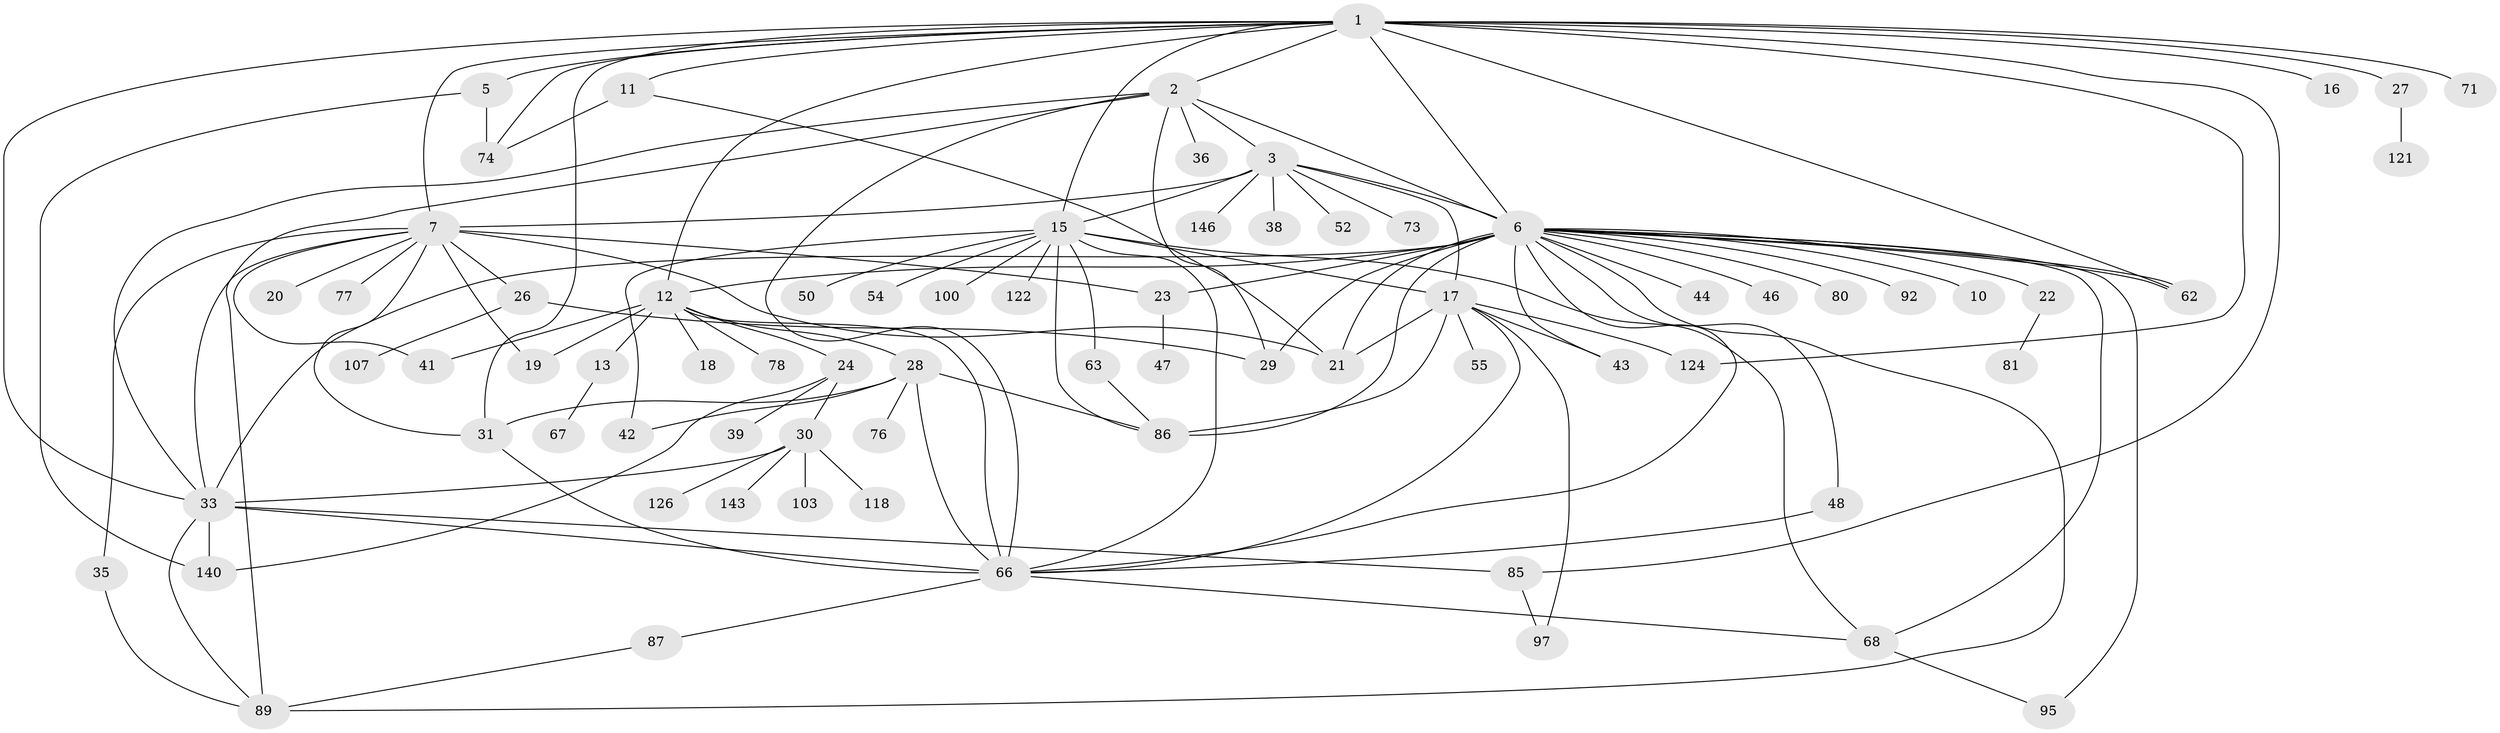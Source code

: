 // original degree distribution, {8: 0.0410958904109589, 10: 0.0136986301369863, 3: 0.1232876712328767, 21: 0.00684931506849315, 4: 0.0410958904109589, 13: 0.0136986301369863, 1: 0.4520547945205479, 11: 0.0136986301369863, 2: 0.21232876712328766, 6: 0.02054794520547945, 9: 0.0136986301369863, 5: 0.0410958904109589, 7: 0.00684931506849315}
// Generated by graph-tools (version 1.1) at 2025/18/03/04/25 18:18:28]
// undirected, 73 vertices, 122 edges
graph export_dot {
graph [start="1"]
  node [color=gray90,style=filled];
  1 [super="+49+4"];
  2;
  3;
  5;
  6 [super="+51+53+8+90+64+137+111+96"];
  7 [super="+9"];
  10;
  11;
  12 [super="+32"];
  13;
  15 [super="+40+45"];
  16;
  17;
  18;
  19;
  20;
  21;
  22;
  23;
  24;
  26;
  27;
  28 [super="+94+69"];
  29;
  30;
  31 [super="+136"];
  33 [super="+65+82+37+112+116+99"];
  35;
  36;
  38;
  39;
  41;
  42 [super="+114"];
  43;
  44;
  46;
  47;
  48;
  50;
  52;
  54;
  55;
  62 [super="+70"];
  63 [super="+129+88"];
  66 [super="+113+91"];
  67;
  68 [super="+72+84"];
  71;
  73;
  74 [super="+115+117"];
  76;
  77;
  78;
  80;
  81;
  85 [super="+102+138+108+131"];
  86 [super="+93"];
  87;
  89;
  92;
  95;
  97 [super="+128"];
  100;
  103;
  107;
  118;
  121 [super="+144"];
  122;
  124;
  126;
  140 [super="+145"];
  143;
  146;
  1 -- 2;
  1 -- 6 [weight=4];
  1 -- 16;
  1 -- 124;
  1 -- 33;
  1 -- 5;
  1 -- 71;
  1 -- 74;
  1 -- 11;
  1 -- 12;
  1 -- 15;
  1 -- 85;
  1 -- 27;
  1 -- 62;
  1 -- 31;
  1 -- 7 [weight=2];
  2 -- 3;
  2 -- 6;
  2 -- 29;
  2 -- 33;
  2 -- 36;
  2 -- 89;
  2 -- 66;
  3 -- 6;
  3 -- 7 [weight=2];
  3 -- 15;
  3 -- 17;
  3 -- 38;
  3 -- 52;
  3 -- 73;
  3 -- 146;
  5 -- 74;
  5 -- 140;
  6 -- 10;
  6 -- 29 [weight=3];
  6 -- 62;
  6 -- 62;
  6 -- 68;
  6 -- 86 [weight=3];
  6 -- 33;
  6 -- 66;
  6 -- 12 [weight=2];
  6 -- 80;
  6 -- 21;
  6 -- 22;
  6 -- 23;
  6 -- 89;
  6 -- 92;
  6 -- 95;
  6 -- 43;
  6 -- 44;
  6 -- 46;
  6 -- 48;
  7 -- 20;
  7 -- 77;
  7 -- 33;
  7 -- 35;
  7 -- 41;
  7 -- 19;
  7 -- 21;
  7 -- 23;
  7 -- 26;
  7 -- 31;
  11 -- 21;
  11 -- 74;
  12 -- 13;
  12 -- 18;
  12 -- 19;
  12 -- 24;
  12 -- 28;
  12 -- 41;
  12 -- 78;
  12 -- 66;
  13 -- 67;
  15 -- 17;
  15 -- 54;
  15 -- 86;
  15 -- 122;
  15 -- 66;
  15 -- 50;
  15 -- 100;
  15 -- 68;
  15 -- 42;
  15 -- 63;
  17 -- 21;
  17 -- 43;
  17 -- 55;
  17 -- 97;
  17 -- 124;
  17 -- 86;
  17 -- 66;
  22 -- 81;
  23 -- 47;
  24 -- 30;
  24 -- 39;
  24 -- 140;
  26 -- 29;
  26 -- 107;
  27 -- 121;
  28 -- 42;
  28 -- 76;
  28 -- 86;
  28 -- 66;
  28 -- 31;
  30 -- 33;
  30 -- 103;
  30 -- 118;
  30 -- 126;
  30 -- 143;
  31 -- 66;
  33 -- 66;
  33 -- 85;
  33 -- 140;
  33 -- 89;
  35 -- 89;
  48 -- 66;
  63 -- 86;
  66 -- 87;
  66 -- 68;
  68 -- 95;
  85 -- 97;
  87 -- 89;
}
